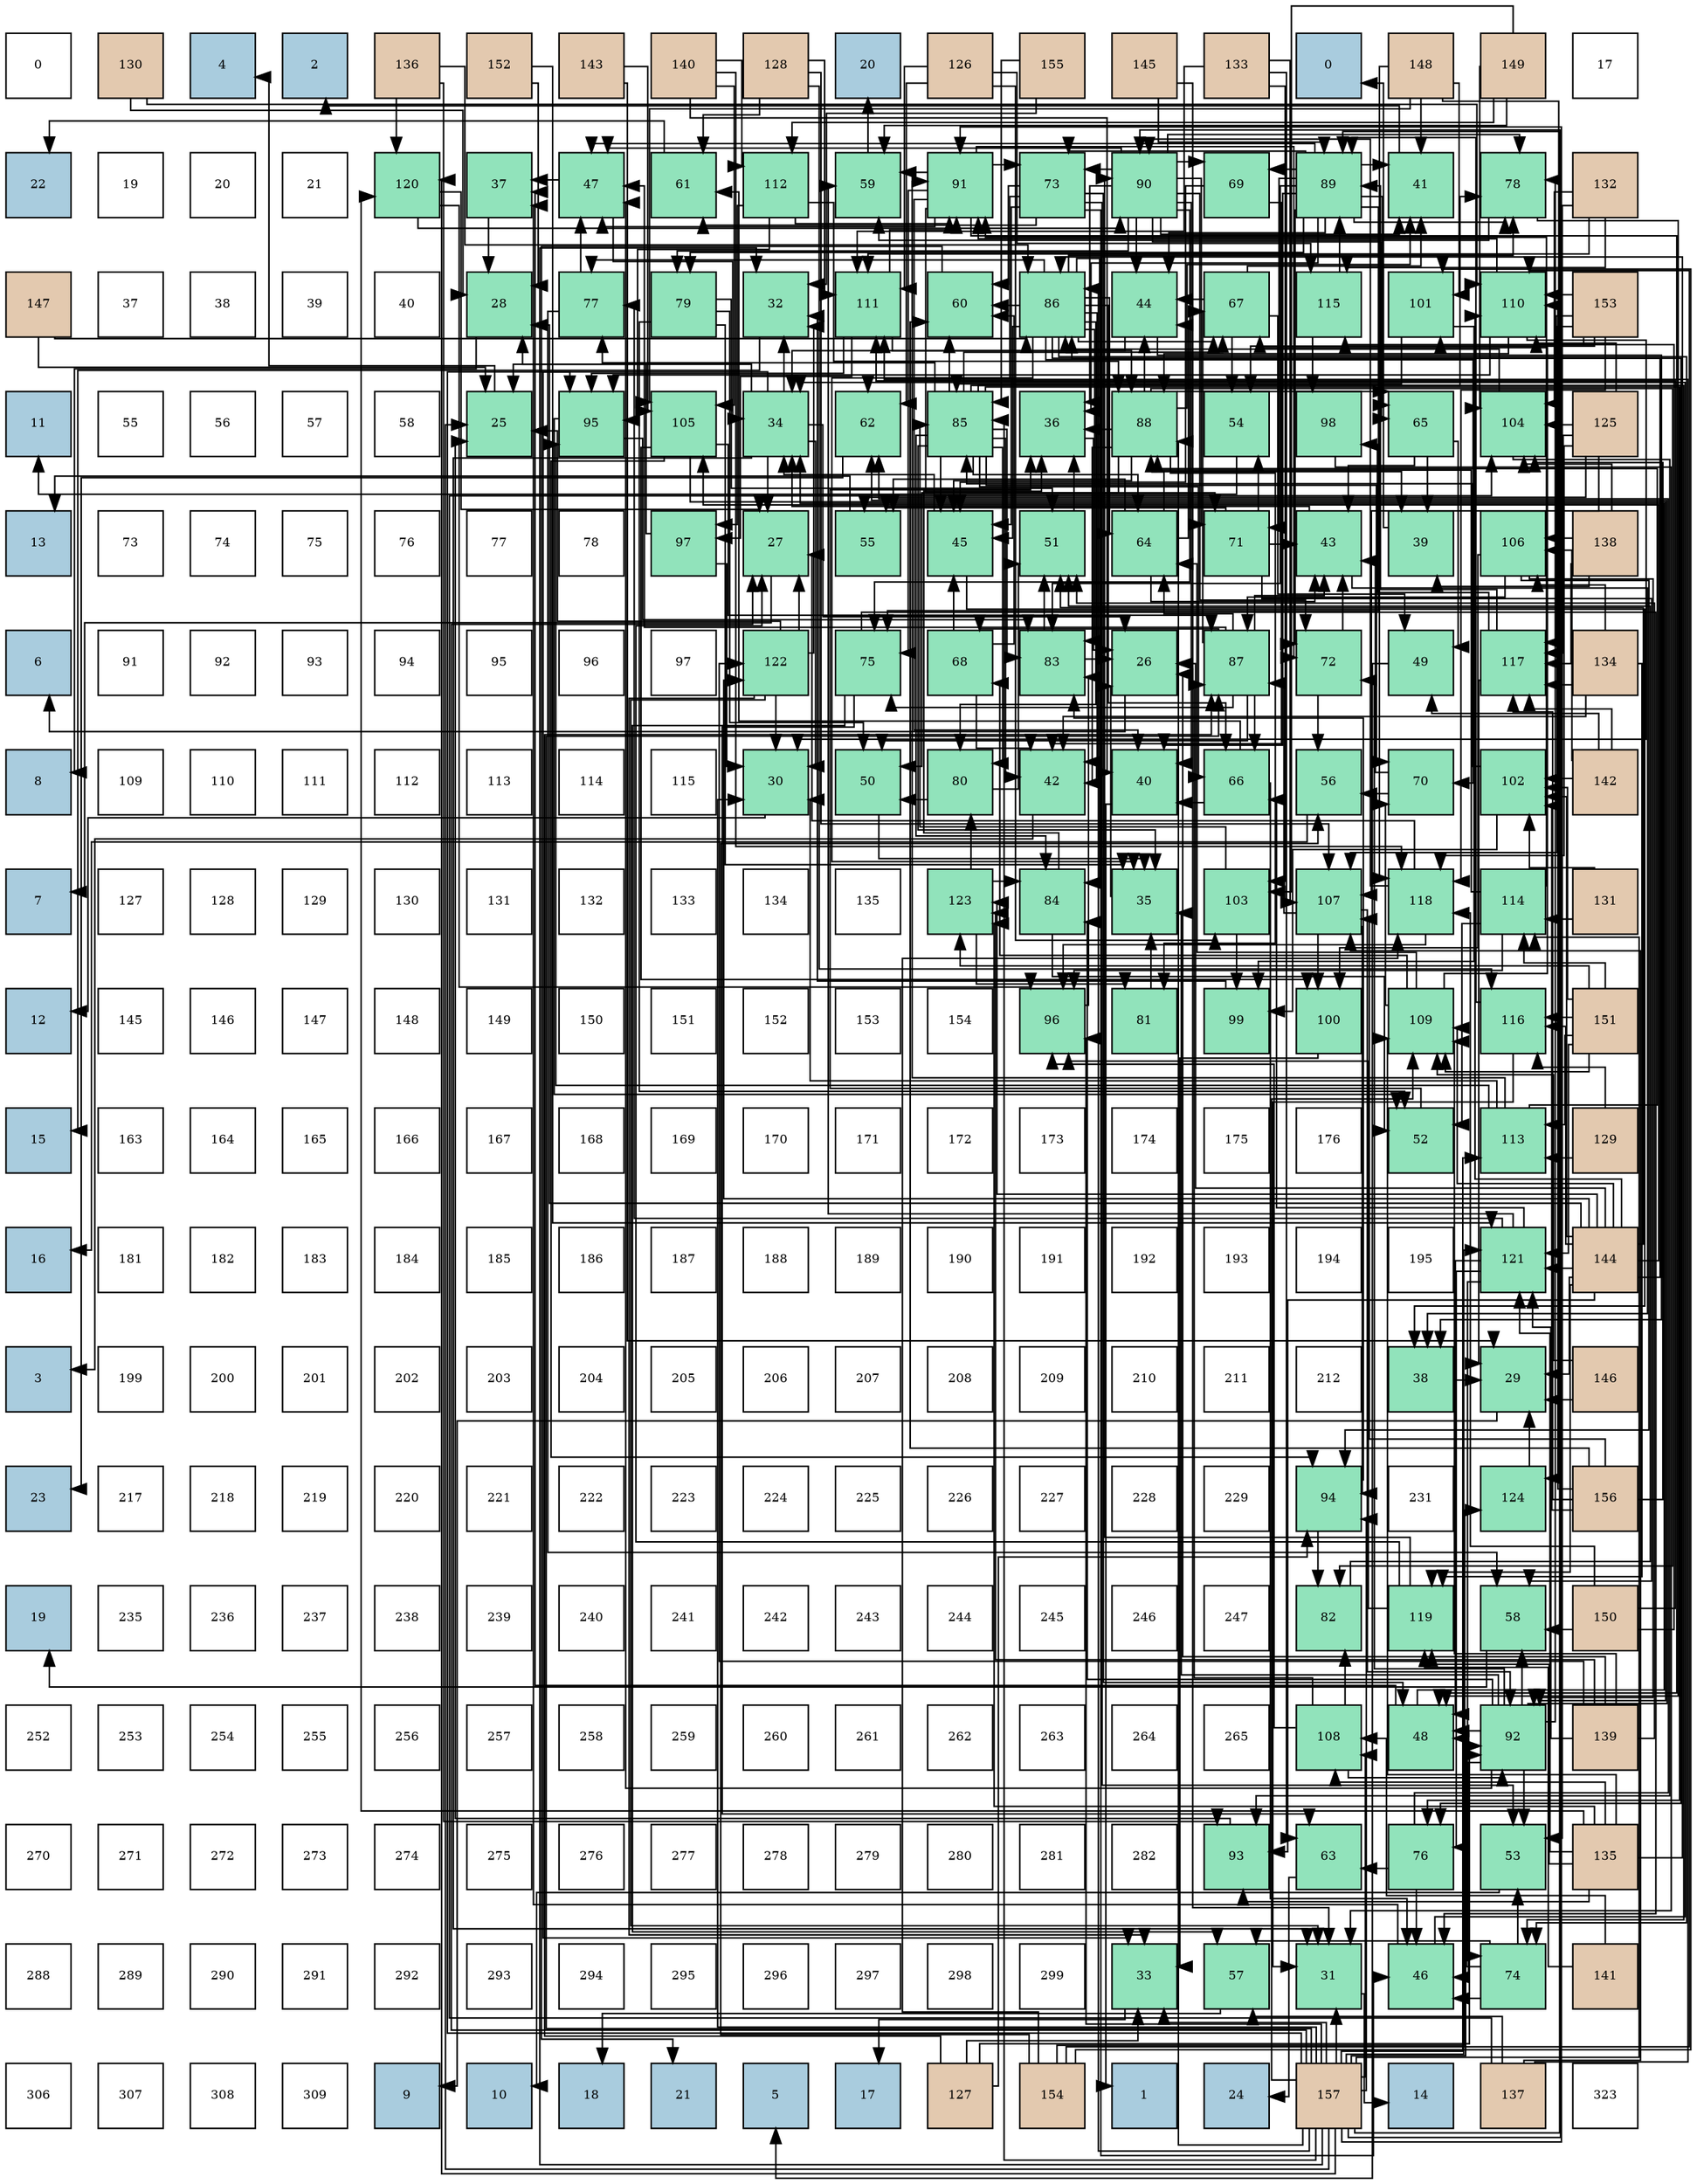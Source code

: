 digraph layout{
 rankdir=TB;
 splines=ortho;
 node [style=filled shape=square fixedsize=true width=0.6];
0[label="0", fontsize=8, fillcolor="#ffffff"];
1[label="130", fontsize=8, fillcolor="#e3c9af"];
2[label="4", fontsize=8, fillcolor="#a9ccde"];
3[label="2", fontsize=8, fillcolor="#a9ccde"];
4[label="136", fontsize=8, fillcolor="#e3c9af"];
5[label="152", fontsize=8, fillcolor="#e3c9af"];
6[label="143", fontsize=8, fillcolor="#e3c9af"];
7[label="140", fontsize=8, fillcolor="#e3c9af"];
8[label="128", fontsize=8, fillcolor="#e3c9af"];
9[label="20", fontsize=8, fillcolor="#a9ccde"];
10[label="126", fontsize=8, fillcolor="#e3c9af"];
11[label="155", fontsize=8, fillcolor="#e3c9af"];
12[label="145", fontsize=8, fillcolor="#e3c9af"];
13[label="133", fontsize=8, fillcolor="#e3c9af"];
14[label="0", fontsize=8, fillcolor="#a9ccde"];
15[label="148", fontsize=8, fillcolor="#e3c9af"];
16[label="149", fontsize=8, fillcolor="#e3c9af"];
17[label="17", fontsize=8, fillcolor="#ffffff"];
18[label="22", fontsize=8, fillcolor="#a9ccde"];
19[label="19", fontsize=8, fillcolor="#ffffff"];
20[label="20", fontsize=8, fillcolor="#ffffff"];
21[label="21", fontsize=8, fillcolor="#ffffff"];
22[label="120", fontsize=8, fillcolor="#91e3bb"];
23[label="37", fontsize=8, fillcolor="#91e3bb"];
24[label="47", fontsize=8, fillcolor="#91e3bb"];
25[label="61", fontsize=8, fillcolor="#91e3bb"];
26[label="112", fontsize=8, fillcolor="#91e3bb"];
27[label="59", fontsize=8, fillcolor="#91e3bb"];
28[label="91", fontsize=8, fillcolor="#91e3bb"];
29[label="73", fontsize=8, fillcolor="#91e3bb"];
30[label="90", fontsize=8, fillcolor="#91e3bb"];
31[label="69", fontsize=8, fillcolor="#91e3bb"];
32[label="89", fontsize=8, fillcolor="#91e3bb"];
33[label="41", fontsize=8, fillcolor="#91e3bb"];
34[label="78", fontsize=8, fillcolor="#91e3bb"];
35[label="132", fontsize=8, fillcolor="#e3c9af"];
36[label="147", fontsize=8, fillcolor="#e3c9af"];
37[label="37", fontsize=8, fillcolor="#ffffff"];
38[label="38", fontsize=8, fillcolor="#ffffff"];
39[label="39", fontsize=8, fillcolor="#ffffff"];
40[label="40", fontsize=8, fillcolor="#ffffff"];
41[label="28", fontsize=8, fillcolor="#91e3bb"];
42[label="77", fontsize=8, fillcolor="#91e3bb"];
43[label="79", fontsize=8, fillcolor="#91e3bb"];
44[label="32", fontsize=8, fillcolor="#91e3bb"];
45[label="111", fontsize=8, fillcolor="#91e3bb"];
46[label="60", fontsize=8, fillcolor="#91e3bb"];
47[label="86", fontsize=8, fillcolor="#91e3bb"];
48[label="44", fontsize=8, fillcolor="#91e3bb"];
49[label="67", fontsize=8, fillcolor="#91e3bb"];
50[label="115", fontsize=8, fillcolor="#91e3bb"];
51[label="101", fontsize=8, fillcolor="#91e3bb"];
52[label="110", fontsize=8, fillcolor="#91e3bb"];
53[label="153", fontsize=8, fillcolor="#e3c9af"];
54[label="11", fontsize=8, fillcolor="#a9ccde"];
55[label="55", fontsize=8, fillcolor="#ffffff"];
56[label="56", fontsize=8, fillcolor="#ffffff"];
57[label="57", fontsize=8, fillcolor="#ffffff"];
58[label="58", fontsize=8, fillcolor="#ffffff"];
59[label="25", fontsize=8, fillcolor="#91e3bb"];
60[label="95", fontsize=8, fillcolor="#91e3bb"];
61[label="105", fontsize=8, fillcolor="#91e3bb"];
62[label="34", fontsize=8, fillcolor="#91e3bb"];
63[label="62", fontsize=8, fillcolor="#91e3bb"];
64[label="85", fontsize=8, fillcolor="#91e3bb"];
65[label="36", fontsize=8, fillcolor="#91e3bb"];
66[label="88", fontsize=8, fillcolor="#91e3bb"];
67[label="54", fontsize=8, fillcolor="#91e3bb"];
68[label="98", fontsize=8, fillcolor="#91e3bb"];
69[label="65", fontsize=8, fillcolor="#91e3bb"];
70[label="104", fontsize=8, fillcolor="#91e3bb"];
71[label="125", fontsize=8, fillcolor="#e3c9af"];
72[label="13", fontsize=8, fillcolor="#a9ccde"];
73[label="73", fontsize=8, fillcolor="#ffffff"];
74[label="74", fontsize=8, fillcolor="#ffffff"];
75[label="75", fontsize=8, fillcolor="#ffffff"];
76[label="76", fontsize=8, fillcolor="#ffffff"];
77[label="77", fontsize=8, fillcolor="#ffffff"];
78[label="78", fontsize=8, fillcolor="#ffffff"];
79[label="97", fontsize=8, fillcolor="#91e3bb"];
80[label="27", fontsize=8, fillcolor="#91e3bb"];
81[label="55", fontsize=8, fillcolor="#91e3bb"];
82[label="45", fontsize=8, fillcolor="#91e3bb"];
83[label="51", fontsize=8, fillcolor="#91e3bb"];
84[label="64", fontsize=8, fillcolor="#91e3bb"];
85[label="71", fontsize=8, fillcolor="#91e3bb"];
86[label="43", fontsize=8, fillcolor="#91e3bb"];
87[label="39", fontsize=8, fillcolor="#91e3bb"];
88[label="106", fontsize=8, fillcolor="#91e3bb"];
89[label="138", fontsize=8, fillcolor="#e3c9af"];
90[label="6", fontsize=8, fillcolor="#a9ccde"];
91[label="91", fontsize=8, fillcolor="#ffffff"];
92[label="92", fontsize=8, fillcolor="#ffffff"];
93[label="93", fontsize=8, fillcolor="#ffffff"];
94[label="94", fontsize=8, fillcolor="#ffffff"];
95[label="95", fontsize=8, fillcolor="#ffffff"];
96[label="96", fontsize=8, fillcolor="#ffffff"];
97[label="97", fontsize=8, fillcolor="#ffffff"];
98[label="122", fontsize=8, fillcolor="#91e3bb"];
99[label="75", fontsize=8, fillcolor="#91e3bb"];
100[label="68", fontsize=8, fillcolor="#91e3bb"];
101[label="83", fontsize=8, fillcolor="#91e3bb"];
102[label="26", fontsize=8, fillcolor="#91e3bb"];
103[label="87", fontsize=8, fillcolor="#91e3bb"];
104[label="72", fontsize=8, fillcolor="#91e3bb"];
105[label="49", fontsize=8, fillcolor="#91e3bb"];
106[label="117", fontsize=8, fillcolor="#91e3bb"];
107[label="134", fontsize=8, fillcolor="#e3c9af"];
108[label="8", fontsize=8, fillcolor="#a9ccde"];
109[label="109", fontsize=8, fillcolor="#ffffff"];
110[label="110", fontsize=8, fillcolor="#ffffff"];
111[label="111", fontsize=8, fillcolor="#ffffff"];
112[label="112", fontsize=8, fillcolor="#ffffff"];
113[label="113", fontsize=8, fillcolor="#ffffff"];
114[label="114", fontsize=8, fillcolor="#ffffff"];
115[label="115", fontsize=8, fillcolor="#ffffff"];
116[label="30", fontsize=8, fillcolor="#91e3bb"];
117[label="50", fontsize=8, fillcolor="#91e3bb"];
118[label="80", fontsize=8, fillcolor="#91e3bb"];
119[label="42", fontsize=8, fillcolor="#91e3bb"];
120[label="40", fontsize=8, fillcolor="#91e3bb"];
121[label="66", fontsize=8, fillcolor="#91e3bb"];
122[label="56", fontsize=8, fillcolor="#91e3bb"];
123[label="70", fontsize=8, fillcolor="#91e3bb"];
124[label="102", fontsize=8, fillcolor="#91e3bb"];
125[label="142", fontsize=8, fillcolor="#e3c9af"];
126[label="7", fontsize=8, fillcolor="#a9ccde"];
127[label="127", fontsize=8, fillcolor="#ffffff"];
128[label="128", fontsize=8, fillcolor="#ffffff"];
129[label="129", fontsize=8, fillcolor="#ffffff"];
130[label="130", fontsize=8, fillcolor="#ffffff"];
131[label="131", fontsize=8, fillcolor="#ffffff"];
132[label="132", fontsize=8, fillcolor="#ffffff"];
133[label="133", fontsize=8, fillcolor="#ffffff"];
134[label="134", fontsize=8, fillcolor="#ffffff"];
135[label="135", fontsize=8, fillcolor="#ffffff"];
136[label="123", fontsize=8, fillcolor="#91e3bb"];
137[label="84", fontsize=8, fillcolor="#91e3bb"];
138[label="35", fontsize=8, fillcolor="#91e3bb"];
139[label="103", fontsize=8, fillcolor="#91e3bb"];
140[label="107", fontsize=8, fillcolor="#91e3bb"];
141[label="118", fontsize=8, fillcolor="#91e3bb"];
142[label="114", fontsize=8, fillcolor="#91e3bb"];
143[label="131", fontsize=8, fillcolor="#e3c9af"];
144[label="12", fontsize=8, fillcolor="#a9ccde"];
145[label="145", fontsize=8, fillcolor="#ffffff"];
146[label="146", fontsize=8, fillcolor="#ffffff"];
147[label="147", fontsize=8, fillcolor="#ffffff"];
148[label="148", fontsize=8, fillcolor="#ffffff"];
149[label="149", fontsize=8, fillcolor="#ffffff"];
150[label="150", fontsize=8, fillcolor="#ffffff"];
151[label="151", fontsize=8, fillcolor="#ffffff"];
152[label="152", fontsize=8, fillcolor="#ffffff"];
153[label="153", fontsize=8, fillcolor="#ffffff"];
154[label="154", fontsize=8, fillcolor="#ffffff"];
155[label="96", fontsize=8, fillcolor="#91e3bb"];
156[label="81", fontsize=8, fillcolor="#91e3bb"];
157[label="99", fontsize=8, fillcolor="#91e3bb"];
158[label="100", fontsize=8, fillcolor="#91e3bb"];
159[label="109", fontsize=8, fillcolor="#91e3bb"];
160[label="116", fontsize=8, fillcolor="#91e3bb"];
161[label="151", fontsize=8, fillcolor="#e3c9af"];
162[label="15", fontsize=8, fillcolor="#a9ccde"];
163[label="163", fontsize=8, fillcolor="#ffffff"];
164[label="164", fontsize=8, fillcolor="#ffffff"];
165[label="165", fontsize=8, fillcolor="#ffffff"];
166[label="166", fontsize=8, fillcolor="#ffffff"];
167[label="167", fontsize=8, fillcolor="#ffffff"];
168[label="168", fontsize=8, fillcolor="#ffffff"];
169[label="169", fontsize=8, fillcolor="#ffffff"];
170[label="170", fontsize=8, fillcolor="#ffffff"];
171[label="171", fontsize=8, fillcolor="#ffffff"];
172[label="172", fontsize=8, fillcolor="#ffffff"];
173[label="173", fontsize=8, fillcolor="#ffffff"];
174[label="174", fontsize=8, fillcolor="#ffffff"];
175[label="175", fontsize=8, fillcolor="#ffffff"];
176[label="176", fontsize=8, fillcolor="#ffffff"];
177[label="52", fontsize=8, fillcolor="#91e3bb"];
178[label="113", fontsize=8, fillcolor="#91e3bb"];
179[label="129", fontsize=8, fillcolor="#e3c9af"];
180[label="16", fontsize=8, fillcolor="#a9ccde"];
181[label="181", fontsize=8, fillcolor="#ffffff"];
182[label="182", fontsize=8, fillcolor="#ffffff"];
183[label="183", fontsize=8, fillcolor="#ffffff"];
184[label="184", fontsize=8, fillcolor="#ffffff"];
185[label="185", fontsize=8, fillcolor="#ffffff"];
186[label="186", fontsize=8, fillcolor="#ffffff"];
187[label="187", fontsize=8, fillcolor="#ffffff"];
188[label="188", fontsize=8, fillcolor="#ffffff"];
189[label="189", fontsize=8, fillcolor="#ffffff"];
190[label="190", fontsize=8, fillcolor="#ffffff"];
191[label="191", fontsize=8, fillcolor="#ffffff"];
192[label="192", fontsize=8, fillcolor="#ffffff"];
193[label="193", fontsize=8, fillcolor="#ffffff"];
194[label="194", fontsize=8, fillcolor="#ffffff"];
195[label="195", fontsize=8, fillcolor="#ffffff"];
196[label="121", fontsize=8, fillcolor="#91e3bb"];
197[label="144", fontsize=8, fillcolor="#e3c9af"];
198[label="3", fontsize=8, fillcolor="#a9ccde"];
199[label="199", fontsize=8, fillcolor="#ffffff"];
200[label="200", fontsize=8, fillcolor="#ffffff"];
201[label="201", fontsize=8, fillcolor="#ffffff"];
202[label="202", fontsize=8, fillcolor="#ffffff"];
203[label="203", fontsize=8, fillcolor="#ffffff"];
204[label="204", fontsize=8, fillcolor="#ffffff"];
205[label="205", fontsize=8, fillcolor="#ffffff"];
206[label="206", fontsize=8, fillcolor="#ffffff"];
207[label="207", fontsize=8, fillcolor="#ffffff"];
208[label="208", fontsize=8, fillcolor="#ffffff"];
209[label="209", fontsize=8, fillcolor="#ffffff"];
210[label="210", fontsize=8, fillcolor="#ffffff"];
211[label="211", fontsize=8, fillcolor="#ffffff"];
212[label="212", fontsize=8, fillcolor="#ffffff"];
213[label="38", fontsize=8, fillcolor="#91e3bb"];
214[label="29", fontsize=8, fillcolor="#91e3bb"];
215[label="146", fontsize=8, fillcolor="#e3c9af"];
216[label="23", fontsize=8, fillcolor="#a9ccde"];
217[label="217", fontsize=8, fillcolor="#ffffff"];
218[label="218", fontsize=8, fillcolor="#ffffff"];
219[label="219", fontsize=8, fillcolor="#ffffff"];
220[label="220", fontsize=8, fillcolor="#ffffff"];
221[label="221", fontsize=8, fillcolor="#ffffff"];
222[label="222", fontsize=8, fillcolor="#ffffff"];
223[label="223", fontsize=8, fillcolor="#ffffff"];
224[label="224", fontsize=8, fillcolor="#ffffff"];
225[label="225", fontsize=8, fillcolor="#ffffff"];
226[label="226", fontsize=8, fillcolor="#ffffff"];
227[label="227", fontsize=8, fillcolor="#ffffff"];
228[label="228", fontsize=8, fillcolor="#ffffff"];
229[label="229", fontsize=8, fillcolor="#ffffff"];
230[label="94", fontsize=8, fillcolor="#91e3bb"];
231[label="231", fontsize=8, fillcolor="#ffffff"];
232[label="124", fontsize=8, fillcolor="#91e3bb"];
233[label="156", fontsize=8, fillcolor="#e3c9af"];
234[label="19", fontsize=8, fillcolor="#a9ccde"];
235[label="235", fontsize=8, fillcolor="#ffffff"];
236[label="236", fontsize=8, fillcolor="#ffffff"];
237[label="237", fontsize=8, fillcolor="#ffffff"];
238[label="238", fontsize=8, fillcolor="#ffffff"];
239[label="239", fontsize=8, fillcolor="#ffffff"];
240[label="240", fontsize=8, fillcolor="#ffffff"];
241[label="241", fontsize=8, fillcolor="#ffffff"];
242[label="242", fontsize=8, fillcolor="#ffffff"];
243[label="243", fontsize=8, fillcolor="#ffffff"];
244[label="244", fontsize=8, fillcolor="#ffffff"];
245[label="245", fontsize=8, fillcolor="#ffffff"];
246[label="246", fontsize=8, fillcolor="#ffffff"];
247[label="247", fontsize=8, fillcolor="#ffffff"];
248[label="82", fontsize=8, fillcolor="#91e3bb"];
249[label="119", fontsize=8, fillcolor="#91e3bb"];
250[label="58", fontsize=8, fillcolor="#91e3bb"];
251[label="150", fontsize=8, fillcolor="#e3c9af"];
252[label="252", fontsize=8, fillcolor="#ffffff"];
253[label="253", fontsize=8, fillcolor="#ffffff"];
254[label="254", fontsize=8, fillcolor="#ffffff"];
255[label="255", fontsize=8, fillcolor="#ffffff"];
256[label="256", fontsize=8, fillcolor="#ffffff"];
257[label="257", fontsize=8, fillcolor="#ffffff"];
258[label="258", fontsize=8, fillcolor="#ffffff"];
259[label="259", fontsize=8, fillcolor="#ffffff"];
260[label="260", fontsize=8, fillcolor="#ffffff"];
261[label="261", fontsize=8, fillcolor="#ffffff"];
262[label="262", fontsize=8, fillcolor="#ffffff"];
263[label="263", fontsize=8, fillcolor="#ffffff"];
264[label="264", fontsize=8, fillcolor="#ffffff"];
265[label="265", fontsize=8, fillcolor="#ffffff"];
266[label="108", fontsize=8, fillcolor="#91e3bb"];
267[label="48", fontsize=8, fillcolor="#91e3bb"];
268[label="92", fontsize=8, fillcolor="#91e3bb"];
269[label="139", fontsize=8, fillcolor="#e3c9af"];
270[label="270", fontsize=8, fillcolor="#ffffff"];
271[label="271", fontsize=8, fillcolor="#ffffff"];
272[label="272", fontsize=8, fillcolor="#ffffff"];
273[label="273", fontsize=8, fillcolor="#ffffff"];
274[label="274", fontsize=8, fillcolor="#ffffff"];
275[label="275", fontsize=8, fillcolor="#ffffff"];
276[label="276", fontsize=8, fillcolor="#ffffff"];
277[label="277", fontsize=8, fillcolor="#ffffff"];
278[label="278", fontsize=8, fillcolor="#ffffff"];
279[label="279", fontsize=8, fillcolor="#ffffff"];
280[label="280", fontsize=8, fillcolor="#ffffff"];
281[label="281", fontsize=8, fillcolor="#ffffff"];
282[label="282", fontsize=8, fillcolor="#ffffff"];
283[label="93", fontsize=8, fillcolor="#91e3bb"];
284[label="63", fontsize=8, fillcolor="#91e3bb"];
285[label="76", fontsize=8, fillcolor="#91e3bb"];
286[label="53", fontsize=8, fillcolor="#91e3bb"];
287[label="135", fontsize=8, fillcolor="#e3c9af"];
288[label="288", fontsize=8, fillcolor="#ffffff"];
289[label="289", fontsize=8, fillcolor="#ffffff"];
290[label="290", fontsize=8, fillcolor="#ffffff"];
291[label="291", fontsize=8, fillcolor="#ffffff"];
292[label="292", fontsize=8, fillcolor="#ffffff"];
293[label="293", fontsize=8, fillcolor="#ffffff"];
294[label="294", fontsize=8, fillcolor="#ffffff"];
295[label="295", fontsize=8, fillcolor="#ffffff"];
296[label="296", fontsize=8, fillcolor="#ffffff"];
297[label="297", fontsize=8, fillcolor="#ffffff"];
298[label="298", fontsize=8, fillcolor="#ffffff"];
299[label="299", fontsize=8, fillcolor="#ffffff"];
300[label="33", fontsize=8, fillcolor="#91e3bb"];
301[label="57", fontsize=8, fillcolor="#91e3bb"];
302[label="31", fontsize=8, fillcolor="#91e3bb"];
303[label="46", fontsize=8, fillcolor="#91e3bb"];
304[label="74", fontsize=8, fillcolor="#91e3bb"];
305[label="141", fontsize=8, fillcolor="#e3c9af"];
306[label="306", fontsize=8, fillcolor="#ffffff"];
307[label="307", fontsize=8, fillcolor="#ffffff"];
308[label="308", fontsize=8, fillcolor="#ffffff"];
309[label="309", fontsize=8, fillcolor="#ffffff"];
310[label="9", fontsize=8, fillcolor="#a9ccde"];
311[label="10", fontsize=8, fillcolor="#a9ccde"];
312[label="18", fontsize=8, fillcolor="#a9ccde"];
313[label="21", fontsize=8, fillcolor="#a9ccde"];
314[label="5", fontsize=8, fillcolor="#a9ccde"];
315[label="17", fontsize=8, fillcolor="#a9ccde"];
316[label="127", fontsize=8, fillcolor="#e3c9af"];
317[label="154", fontsize=8, fillcolor="#e3c9af"];
318[label="1", fontsize=8, fillcolor="#a9ccde"];
319[label="24", fontsize=8, fillcolor="#a9ccde"];
320[label="157", fontsize=8, fillcolor="#e3c9af"];
321[label="14", fontsize=8, fillcolor="#a9ccde"];
322[label="137", fontsize=8, fillcolor="#e3c9af"];
323[label="323", fontsize=8, fillcolor="#ffffff"];
edge [constraint=false, style=vis];59 -> 2;
102 -> 90;
80 -> 126;
41 -> 108;
214 -> 310;
116 -> 144;
302 -> 321;
44 -> 162;
300 -> 315;
62 -> 59;
62 -> 102;
62 -> 80;
62 -> 116;
62 -> 302;
62 -> 44;
62 -> 300;
138 -> 102;
65 -> 102;
23 -> 41;
213 -> 214;
87 -> 14;
120 -> 318;
33 -> 3;
119 -> 198;
86 -> 62;
86 -> 213;
48 -> 62;
48 -> 213;
82 -> 62;
82 -> 213;
303 -> 62;
303 -> 23;
24 -> 62;
24 -> 23;
267 -> 62;
267 -> 23;
105 -> 314;
117 -> 138;
83 -> 65;
177 -> 65;
286 -> 311;
67 -> 54;
81 -> 72;
122 -> 180;
301 -> 312;
250 -> 234;
27 -> 9;
46 -> 313;
25 -> 18;
63 -> 216;
284 -> 319;
84 -> 87;
84 -> 86;
84 -> 48;
84 -> 81;
69 -> 87;
69 -> 86;
69 -> 105;
121 -> 120;
121 -> 303;
121 -> 25;
49 -> 33;
49 -> 48;
49 -> 105;
49 -> 67;
100 -> 119;
100 -> 82;
100 -> 46;
31 -> 119;
31 -> 82;
123 -> 86;
123 -> 122;
85 -> 86;
85 -> 67;
85 -> 81;
85 -> 250;
104 -> 86;
104 -> 122;
29 -> 82;
29 -> 303;
29 -> 267;
29 -> 286;
29 -> 46;
29 -> 25;
29 -> 63;
304 -> 303;
304 -> 267;
304 -> 286;
304 -> 301;
99 -> 303;
99 -> 301;
99 -> 284;
285 -> 303;
285 -> 63;
285 -> 284;
42 -> 24;
42 -> 250;
34 -> 267;
34 -> 27;
43 -> 138;
43 -> 117;
43 -> 83;
43 -> 177;
118 -> 117;
118 -> 83;
156 -> 138;
248 -> 83;
101 -> 102;
101 -> 83;
137 -> 65;
137 -> 177;
64 -> 138;
64 -> 119;
64 -> 82;
64 -> 46;
64 -> 84;
64 -> 121;
64 -> 49;
64 -> 123;
64 -> 304;
64 -> 285;
64 -> 42;
64 -> 34;
64 -> 118;
64 -> 101;
64 -> 137;
47 -> 138;
47 -> 119;
47 -> 82;
47 -> 46;
47 -> 84;
47 -> 121;
47 -> 49;
47 -> 123;
47 -> 304;
47 -> 285;
47 -> 42;
47 -> 34;
47 -> 118;
47 -> 101;
47 -> 137;
103 -> 86;
103 -> 24;
103 -> 117;
103 -> 84;
103 -> 121;
103 -> 49;
103 -> 100;
103 -> 99;
66 -> 65;
66 -> 33;
66 -> 119;
66 -> 48;
66 -> 82;
66 -> 117;
66 -> 69;
66 -> 156;
66 -> 248;
32 -> 65;
32 -> 120;
32 -> 33;
32 -> 48;
32 -> 24;
32 -> 69;
32 -> 31;
32 -> 85;
32 -> 104;
32 -> 29;
32 -> 99;
32 -> 34;
32 -> 43;
32 -> 101;
30 -> 65;
30 -> 120;
30 -> 33;
30 -> 48;
30 -> 24;
30 -> 69;
30 -> 31;
30 -> 85;
30 -> 104;
30 -> 29;
30 -> 99;
30 -> 34;
30 -> 43;
28 -> 120;
28 -> 24;
28 -> 267;
28 -> 27;
28 -> 85;
28 -> 104;
28 -> 29;
28 -> 99;
268 -> 138;
268 -> 303;
268 -> 24;
268 -> 267;
268 -> 286;
268 -> 250;
268 -> 63;
268 -> 104;
268 -> 34;
268 -> 137;
283 -> 59;
230 -> 248;
230 -> 101;
60 -> 177;
60 -> 101;
155 -> 101;
79 -> 41;
79 -> 116;
68 -> 302;
157 -> 44;
158 -> 300;
51 -> 64;
51 -> 157;
124 -> 64;
124 -> 157;
139 -> 64;
139 -> 157;
70 -> 47;
70 -> 283;
61 -> 103;
61 -> 268;
61 -> 230;
61 -> 158;
88 -> 103;
88 -> 268;
88 -> 230;
88 -> 158;
140 -> 103;
140 -> 268;
140 -> 230;
140 -> 158;
266 -> 248;
266 -> 103;
266 -> 268;
266 -> 155;
159 -> 84;
159 -> 49;
159 -> 100;
159 -> 123;
52 -> 116;
52 -> 66;
52 -> 28;
52 -> 60;
45 -> 66;
45 -> 28;
45 -> 60;
45 -> 79;
26 -> 66;
26 -> 28;
26 -> 60;
26 -> 79;
178 -> 116;
178 -> 66;
178 -> 28;
178 -> 60;
142 -> 177;
142 -> 66;
142 -> 28;
142 -> 155;
50 -> 32;
50 -> 68;
160 -> 302;
160 -> 32;
106 -> 214;
106 -> 32;
106 -> 68;
141 -> 80;
141 -> 30;
141 -> 155;
249 -> 80;
249 -> 30;
249 -> 155;
22 -> 80;
22 -> 30;
22 -> 155;
196 -> 267;
196 -> 27;
196 -> 121;
196 -> 304;
196 -> 285;
196 -> 42;
98 -> 59;
98 -> 80;
98 -> 116;
98 -> 302;
98 -> 44;
98 -> 300;
136 -> 118;
136 -> 156;
136 -> 137;
232 -> 214;
71 -> 81;
71 -> 70;
71 -> 140;
71 -> 52;
71 -> 106;
71 -> 141;
10 -> 63;
10 -> 139;
10 -> 45;
10 -> 50;
316 -> 300;
316 -> 103;
316 -> 268;
316 -> 230;
8 -> 25;
8 -> 140;
8 -> 45;
8 -> 160;
179 -> 178;
179 -> 160;
1 -> 41;
1 -> 52;
143 -> 124;
143 -> 142;
35 -> 286;
35 -> 70;
35 -> 45;
35 -> 50;
13 -> 284;
13 -> 139;
13 -> 140;
13 -> 45;
107 -> 119;
107 -> 88;
107 -> 106;
107 -> 249;
287 -> 47;
287 -> 283;
287 -> 266;
287 -> 159;
287 -> 249;
287 -> 22;
287 -> 196;
287 -> 136;
4 -> 47;
4 -> 283;
4 -> 22;
322 -> 301;
322 -> 70;
322 -> 140;
322 -> 45;
89 -> 87;
89 -> 70;
89 -> 88;
89 -> 106;
269 -> 102;
269 -> 83;
269 -> 159;
269 -> 196;
269 -> 98;
269 -> 136;
7 -> 120;
7 -> 61;
7 -> 26;
7 -> 141;
305 -> 266;
305 -> 249;
125 -> 105;
125 -> 124;
125 -> 88;
125 -> 106;
6 -> 214;
6 -> 61;
197 -> 102;
197 -> 41;
197 -> 214;
197 -> 83;
197 -> 47;
197 -> 283;
197 -> 124;
197 -> 61;
197 -> 159;
197 -> 52;
197 -> 160;
197 -> 249;
197 -> 196;
197 -> 98;
197 -> 136;
12 -> 302;
12 -> 32;
215 -> 214;
215 -> 159;
36 -> 59;
36 -> 47;
15 -> 33;
15 -> 51;
15 -> 61;
15 -> 141;
15 -> 232;
16 -> 27;
16 -> 139;
16 -> 70;
16 -> 26;
251 -> 250;
251 -> 45;
251 -> 50;
251 -> 141;
161 -> 124;
161 -> 159;
161 -> 178;
161 -> 142;
161 -> 160;
161 -> 196;
161 -> 136;
5 -> 41;
5 -> 196;
53 -> 67;
53 -> 51;
53 -> 140;
53 -> 52;
53 -> 106;
53 -> 141;
317 -> 122;
317 -> 51;
317 -> 52;
317 -> 141;
317 -> 232;
11 -> 44;
11 -> 64;
233 -> 46;
233 -> 124;
233 -> 70;
233 -> 140;
233 -> 52;
233 -> 106;
320 -> 59;
320 -> 80;
320 -> 116;
320 -> 302;
320 -> 44;
320 -> 300;
320 -> 64;
320 -> 47;
320 -> 103;
320 -> 66;
320 -> 32;
320 -> 30;
320 -> 28;
320 -> 268;
320 -> 230;
320 -> 60;
320 -> 155;
320 -> 266;
320 -> 159;
320 -> 178;
320 -> 142;
320 -> 22;
320 -> 196;
edge [constraint=true, style=invis];
0 -> 18 -> 36 -> 54 -> 72 -> 90 -> 108 -> 126 -> 144 -> 162 -> 180 -> 198 -> 216 -> 234 -> 252 -> 270 -> 288 -> 306;
1 -> 19 -> 37 -> 55 -> 73 -> 91 -> 109 -> 127 -> 145 -> 163 -> 181 -> 199 -> 217 -> 235 -> 253 -> 271 -> 289 -> 307;
2 -> 20 -> 38 -> 56 -> 74 -> 92 -> 110 -> 128 -> 146 -> 164 -> 182 -> 200 -> 218 -> 236 -> 254 -> 272 -> 290 -> 308;
3 -> 21 -> 39 -> 57 -> 75 -> 93 -> 111 -> 129 -> 147 -> 165 -> 183 -> 201 -> 219 -> 237 -> 255 -> 273 -> 291 -> 309;
4 -> 22 -> 40 -> 58 -> 76 -> 94 -> 112 -> 130 -> 148 -> 166 -> 184 -> 202 -> 220 -> 238 -> 256 -> 274 -> 292 -> 310;
5 -> 23 -> 41 -> 59 -> 77 -> 95 -> 113 -> 131 -> 149 -> 167 -> 185 -> 203 -> 221 -> 239 -> 257 -> 275 -> 293 -> 311;
6 -> 24 -> 42 -> 60 -> 78 -> 96 -> 114 -> 132 -> 150 -> 168 -> 186 -> 204 -> 222 -> 240 -> 258 -> 276 -> 294 -> 312;
7 -> 25 -> 43 -> 61 -> 79 -> 97 -> 115 -> 133 -> 151 -> 169 -> 187 -> 205 -> 223 -> 241 -> 259 -> 277 -> 295 -> 313;
8 -> 26 -> 44 -> 62 -> 80 -> 98 -> 116 -> 134 -> 152 -> 170 -> 188 -> 206 -> 224 -> 242 -> 260 -> 278 -> 296 -> 314;
9 -> 27 -> 45 -> 63 -> 81 -> 99 -> 117 -> 135 -> 153 -> 171 -> 189 -> 207 -> 225 -> 243 -> 261 -> 279 -> 297 -> 315;
10 -> 28 -> 46 -> 64 -> 82 -> 100 -> 118 -> 136 -> 154 -> 172 -> 190 -> 208 -> 226 -> 244 -> 262 -> 280 -> 298 -> 316;
11 -> 29 -> 47 -> 65 -> 83 -> 101 -> 119 -> 137 -> 155 -> 173 -> 191 -> 209 -> 227 -> 245 -> 263 -> 281 -> 299 -> 317;
12 -> 30 -> 48 -> 66 -> 84 -> 102 -> 120 -> 138 -> 156 -> 174 -> 192 -> 210 -> 228 -> 246 -> 264 -> 282 -> 300 -> 318;
13 -> 31 -> 49 -> 67 -> 85 -> 103 -> 121 -> 139 -> 157 -> 175 -> 193 -> 211 -> 229 -> 247 -> 265 -> 283 -> 301 -> 319;
14 -> 32 -> 50 -> 68 -> 86 -> 104 -> 122 -> 140 -> 158 -> 176 -> 194 -> 212 -> 230 -> 248 -> 266 -> 284 -> 302 -> 320;
15 -> 33 -> 51 -> 69 -> 87 -> 105 -> 123 -> 141 -> 159 -> 177 -> 195 -> 213 -> 231 -> 249 -> 267 -> 285 -> 303 -> 321;
16 -> 34 -> 52 -> 70 -> 88 -> 106 -> 124 -> 142 -> 160 -> 178 -> 196 -> 214 -> 232 -> 250 -> 268 -> 286 -> 304 -> 322;
17 -> 35 -> 53 -> 71 -> 89 -> 107 -> 125 -> 143 -> 161 -> 179 -> 197 -> 215 -> 233 -> 251 -> 269 -> 287 -> 305 -> 323;
rank = same {0 -> 1 -> 2 -> 3 -> 4 -> 5 -> 6 -> 7 -> 8 -> 9 -> 10 -> 11 -> 12 -> 13 -> 14 -> 15 -> 16 -> 17};
rank = same {18 -> 19 -> 20 -> 21 -> 22 -> 23 -> 24 -> 25 -> 26 -> 27 -> 28 -> 29 -> 30 -> 31 -> 32 -> 33 -> 34 -> 35};
rank = same {36 -> 37 -> 38 -> 39 -> 40 -> 41 -> 42 -> 43 -> 44 -> 45 -> 46 -> 47 -> 48 -> 49 -> 50 -> 51 -> 52 -> 53};
rank = same {54 -> 55 -> 56 -> 57 -> 58 -> 59 -> 60 -> 61 -> 62 -> 63 -> 64 -> 65 -> 66 -> 67 -> 68 -> 69 -> 70 -> 71};
rank = same {72 -> 73 -> 74 -> 75 -> 76 -> 77 -> 78 -> 79 -> 80 -> 81 -> 82 -> 83 -> 84 -> 85 -> 86 -> 87 -> 88 -> 89};
rank = same {90 -> 91 -> 92 -> 93 -> 94 -> 95 -> 96 -> 97 -> 98 -> 99 -> 100 -> 101 -> 102 -> 103 -> 104 -> 105 -> 106 -> 107};
rank = same {108 -> 109 -> 110 -> 111 -> 112 -> 113 -> 114 -> 115 -> 116 -> 117 -> 118 -> 119 -> 120 -> 121 -> 122 -> 123 -> 124 -> 125};
rank = same {126 -> 127 -> 128 -> 129 -> 130 -> 131 -> 132 -> 133 -> 134 -> 135 -> 136 -> 137 -> 138 -> 139 -> 140 -> 141 -> 142 -> 143};
rank = same {144 -> 145 -> 146 -> 147 -> 148 -> 149 -> 150 -> 151 -> 152 -> 153 -> 154 -> 155 -> 156 -> 157 -> 158 -> 159 -> 160 -> 161};
rank = same {162 -> 163 -> 164 -> 165 -> 166 -> 167 -> 168 -> 169 -> 170 -> 171 -> 172 -> 173 -> 174 -> 175 -> 176 -> 177 -> 178 -> 179};
rank = same {180 -> 181 -> 182 -> 183 -> 184 -> 185 -> 186 -> 187 -> 188 -> 189 -> 190 -> 191 -> 192 -> 193 -> 194 -> 195 -> 196 -> 197};
rank = same {198 -> 199 -> 200 -> 201 -> 202 -> 203 -> 204 -> 205 -> 206 -> 207 -> 208 -> 209 -> 210 -> 211 -> 212 -> 213 -> 214 -> 215};
rank = same {216 -> 217 -> 218 -> 219 -> 220 -> 221 -> 222 -> 223 -> 224 -> 225 -> 226 -> 227 -> 228 -> 229 -> 230 -> 231 -> 232 -> 233};
rank = same {234 -> 235 -> 236 -> 237 -> 238 -> 239 -> 240 -> 241 -> 242 -> 243 -> 244 -> 245 -> 246 -> 247 -> 248 -> 249 -> 250 -> 251};
rank = same {252 -> 253 -> 254 -> 255 -> 256 -> 257 -> 258 -> 259 -> 260 -> 261 -> 262 -> 263 -> 264 -> 265 -> 266 -> 267 -> 268 -> 269};
rank = same {270 -> 271 -> 272 -> 273 -> 274 -> 275 -> 276 -> 277 -> 278 -> 279 -> 280 -> 281 -> 282 -> 283 -> 284 -> 285 -> 286 -> 287};
rank = same {288 -> 289 -> 290 -> 291 -> 292 -> 293 -> 294 -> 295 -> 296 -> 297 -> 298 -> 299 -> 300 -> 301 -> 302 -> 303 -> 304 -> 305};
rank = same {306 -> 307 -> 308 -> 309 -> 310 -> 311 -> 312 -> 313 -> 314 -> 315 -> 316 -> 317 -> 318 -> 319 -> 320 -> 321 -> 322 -> 323};
}